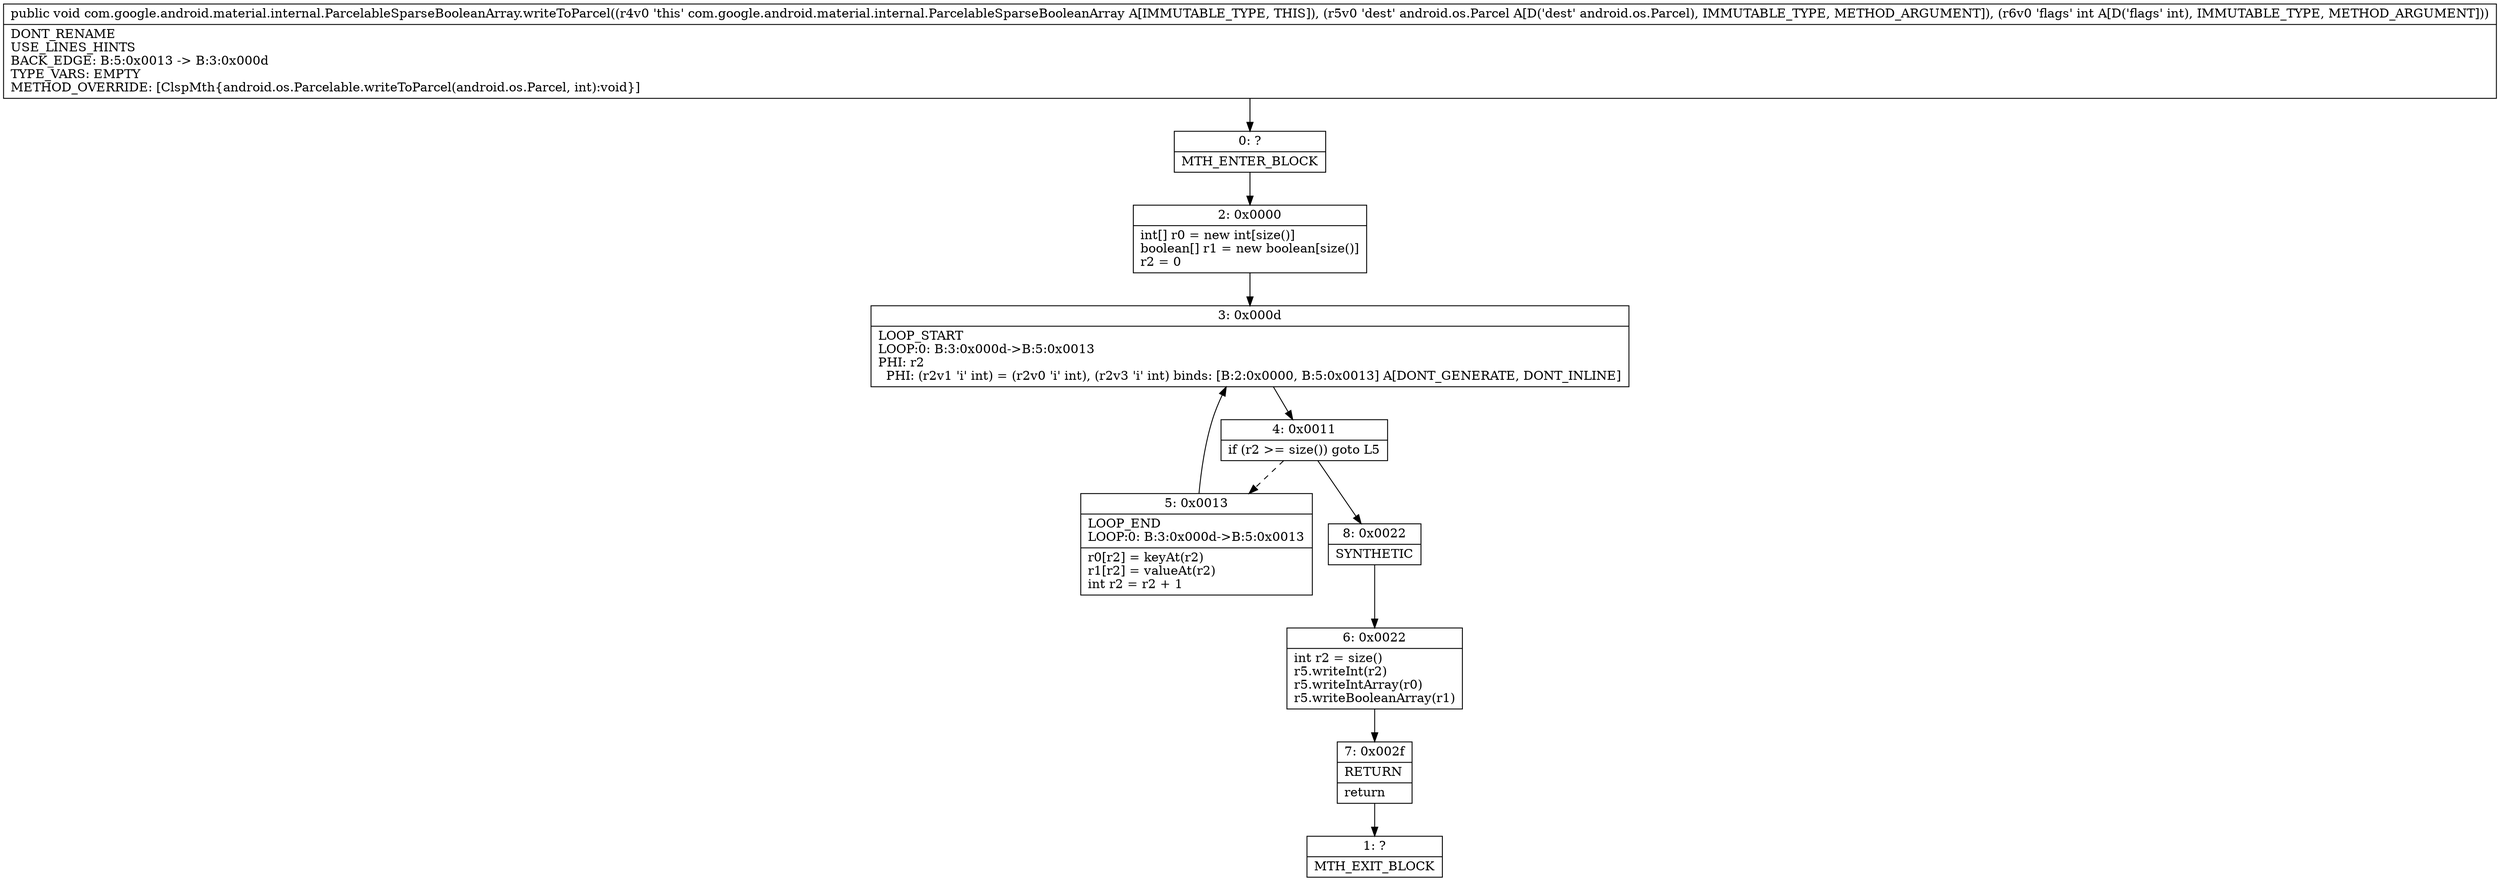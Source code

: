 digraph "CFG forcom.google.android.material.internal.ParcelableSparseBooleanArray.writeToParcel(Landroid\/os\/Parcel;I)V" {
Node_0 [shape=record,label="{0\:\ ?|MTH_ENTER_BLOCK\l}"];
Node_2 [shape=record,label="{2\:\ 0x0000|int[] r0 = new int[size()]\lboolean[] r1 = new boolean[size()]\lr2 = 0\l}"];
Node_3 [shape=record,label="{3\:\ 0x000d|LOOP_START\lLOOP:0: B:3:0x000d\-\>B:5:0x0013\lPHI: r2 \l  PHI: (r2v1 'i' int) = (r2v0 'i' int), (r2v3 'i' int) binds: [B:2:0x0000, B:5:0x0013] A[DONT_GENERATE, DONT_INLINE]\l}"];
Node_4 [shape=record,label="{4\:\ 0x0011|if (r2 \>= size()) goto L5\l}"];
Node_5 [shape=record,label="{5\:\ 0x0013|LOOP_END\lLOOP:0: B:3:0x000d\-\>B:5:0x0013\l|r0[r2] = keyAt(r2)\lr1[r2] = valueAt(r2)\lint r2 = r2 + 1\l}"];
Node_8 [shape=record,label="{8\:\ 0x0022|SYNTHETIC\l}"];
Node_6 [shape=record,label="{6\:\ 0x0022|int r2 = size()\lr5.writeInt(r2)\lr5.writeIntArray(r0)\lr5.writeBooleanArray(r1)\l}"];
Node_7 [shape=record,label="{7\:\ 0x002f|RETURN\l|return\l}"];
Node_1 [shape=record,label="{1\:\ ?|MTH_EXIT_BLOCK\l}"];
MethodNode[shape=record,label="{public void com.google.android.material.internal.ParcelableSparseBooleanArray.writeToParcel((r4v0 'this' com.google.android.material.internal.ParcelableSparseBooleanArray A[IMMUTABLE_TYPE, THIS]), (r5v0 'dest' android.os.Parcel A[D('dest' android.os.Parcel), IMMUTABLE_TYPE, METHOD_ARGUMENT]), (r6v0 'flags' int A[D('flags' int), IMMUTABLE_TYPE, METHOD_ARGUMENT]))  | DONT_RENAME\lUSE_LINES_HINTS\lBACK_EDGE: B:5:0x0013 \-\> B:3:0x000d\lTYPE_VARS: EMPTY\lMETHOD_OVERRIDE: [ClspMth\{android.os.Parcelable.writeToParcel(android.os.Parcel, int):void\}]\l}"];
MethodNode -> Node_0;Node_0 -> Node_2;
Node_2 -> Node_3;
Node_3 -> Node_4;
Node_4 -> Node_5[style=dashed];
Node_4 -> Node_8;
Node_5 -> Node_3;
Node_8 -> Node_6;
Node_6 -> Node_7;
Node_7 -> Node_1;
}

